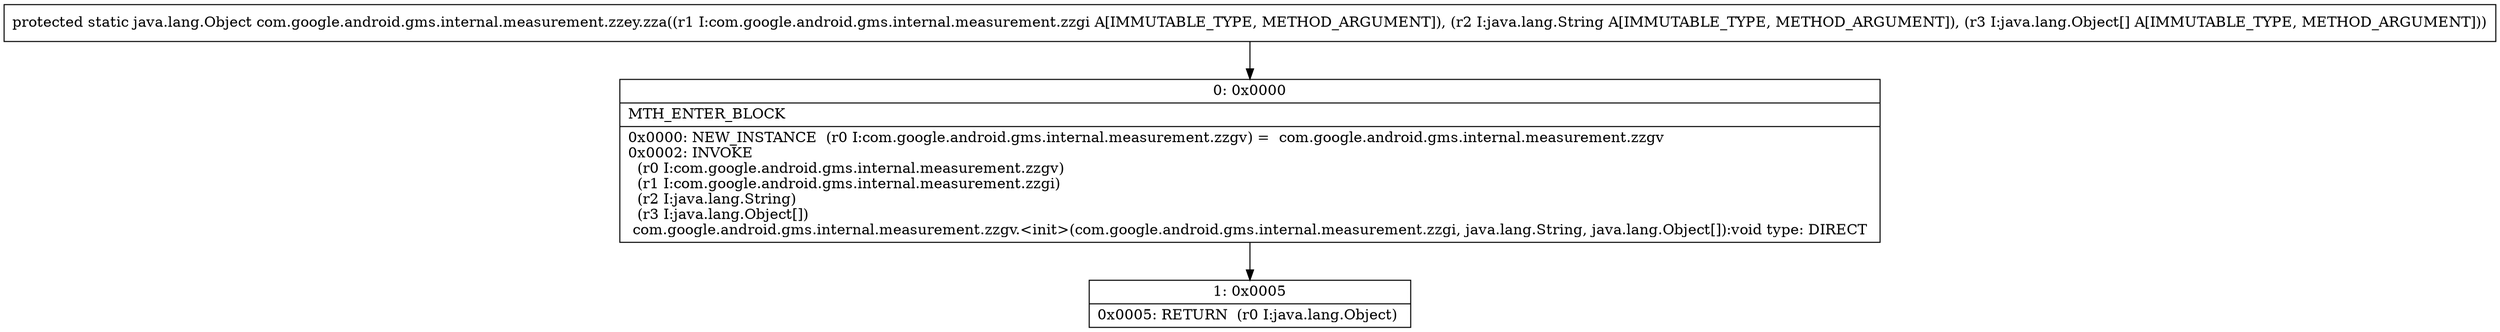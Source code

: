 digraph "CFG forcom.google.android.gms.internal.measurement.zzey.zza(Lcom\/google\/android\/gms\/internal\/measurement\/zzgi;Ljava\/lang\/String;[Ljava\/lang\/Object;)Ljava\/lang\/Object;" {
Node_0 [shape=record,label="{0\:\ 0x0000|MTH_ENTER_BLOCK\l|0x0000: NEW_INSTANCE  (r0 I:com.google.android.gms.internal.measurement.zzgv) =  com.google.android.gms.internal.measurement.zzgv \l0x0002: INVOKE  \l  (r0 I:com.google.android.gms.internal.measurement.zzgv)\l  (r1 I:com.google.android.gms.internal.measurement.zzgi)\l  (r2 I:java.lang.String)\l  (r3 I:java.lang.Object[])\l com.google.android.gms.internal.measurement.zzgv.\<init\>(com.google.android.gms.internal.measurement.zzgi, java.lang.String, java.lang.Object[]):void type: DIRECT \l}"];
Node_1 [shape=record,label="{1\:\ 0x0005|0x0005: RETURN  (r0 I:java.lang.Object) \l}"];
MethodNode[shape=record,label="{protected static java.lang.Object com.google.android.gms.internal.measurement.zzey.zza((r1 I:com.google.android.gms.internal.measurement.zzgi A[IMMUTABLE_TYPE, METHOD_ARGUMENT]), (r2 I:java.lang.String A[IMMUTABLE_TYPE, METHOD_ARGUMENT]), (r3 I:java.lang.Object[] A[IMMUTABLE_TYPE, METHOD_ARGUMENT])) }"];
MethodNode -> Node_0;
Node_0 -> Node_1;
}

